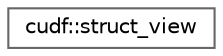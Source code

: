 digraph "类继承关系图"
{
 // LATEX_PDF_SIZE
  bgcolor="transparent";
  edge [fontname=Helvetica,fontsize=10,labelfontname=Helvetica,labelfontsize=10];
  node [fontname=Helvetica,fontsize=10,shape=box,height=0.2,width=0.4];
  rankdir="LR";
  Node0 [id="Node000000",label="cudf::struct_view",height=0.2,width=0.4,color="grey40", fillcolor="white", style="filled",URL="$classcudf_1_1struct__view.html",tooltip="A non-owning, immutable view of device data that represents a struct with fields of arbitrary types (..."];
}
